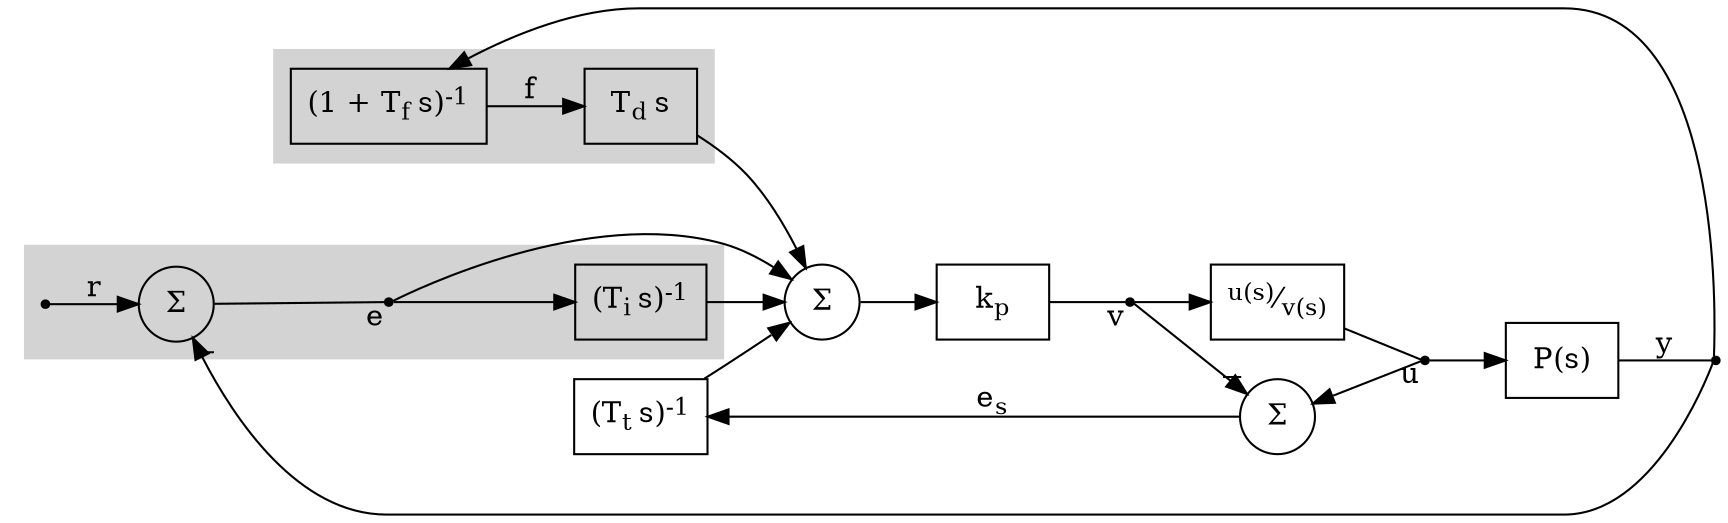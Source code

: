digraph g {

    rankdir=LR;
    style=filled;     // DEBUG
    color=lightgrey;  // DEBUG

    subgraph cluster_0 {
        D      [shape=record, label=<T<SUB>d</SUB>&thinsp;s>];
        filter [shape=record, label=<(1 + T<SUB>f</SUB>&thinsp;s)<SUP>-1</SUP>>];
    }

    subgraph cluster_1 {
        r     [shape=point];
        sum_e [shape=circle, label=<&#931;>];
        e     [shape=point];
        Ii    [shape=record, label=<(T<SUB>i</SUB>&thinsp;s)<SUP>-1</SUP>>];
    }

    sum_gain [shape=circle, label=<&#931;>];
    gain     [shape=record, label=<k<SUB>p</SUB>>];
    v        [shape=point];
    actuator [shape=record, label=<<SUP>u(s)</SUP>&frasl;<SUB>v(s)</SUB>>];
    u        [shape=point];
    process  [shape=record, label=<P(s)>];
    y        [shape=point];
    It       [shape=record, label=<(T<SUB>t</SUB>&thinsp;s)<SUP>-1</SUP>>];
    sum_es   [shape=circle, label=<&#931;>];

    actuator -> u        [arrowhead=none, headlabel=<u>];
    filter   -> D        [label=<f>];
    gain     -> v        [arrowhead=none, headlabel=<v>];
    u        -> process  [];
    v        -> actuator [];

    D        -> sum_gain [];
    It       -> sum_gain [];
    Ii       -> sum_gain [];
    sum_gain -> gain     [];

    r        -> sum_e    [label=<r>];
    sum_e    -> e        [arrowhead=none, headlabel=<e>];
    e        -> Ii       [];

    e        -> sum_gain [];

    It       -> sum_es   [dir=back, label=<e<SUB>s</SUB>>];
    sum_es   -> u        [dir=back];
    v        -> sum_es   [headlabel=<&#8722;>];

    process  -> y        [arrowhead=none, label=<y>, weight=1];
    filter   -> y        [dir=back];
    sum_e    -> y        [dir=back, taillabel=<&#8722;>];

}
